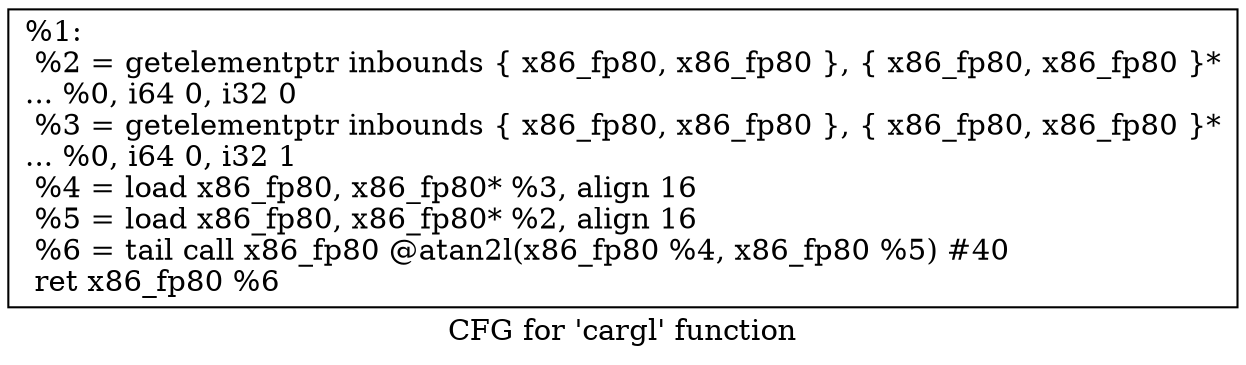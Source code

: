 digraph "CFG for 'cargl' function" {
	label="CFG for 'cargl' function";

	Node0x16c0b70 [shape=record,label="{%1:\l  %2 = getelementptr inbounds \{ x86_fp80, x86_fp80 \}, \{ x86_fp80, x86_fp80 \}*\l... %0, i64 0, i32 0\l  %3 = getelementptr inbounds \{ x86_fp80, x86_fp80 \}, \{ x86_fp80, x86_fp80 \}*\l... %0, i64 0, i32 1\l  %4 = load x86_fp80, x86_fp80* %3, align 16\l  %5 = load x86_fp80, x86_fp80* %2, align 16\l  %6 = tail call x86_fp80 @atan2l(x86_fp80 %4, x86_fp80 %5) #40\l  ret x86_fp80 %6\l}"];
}
